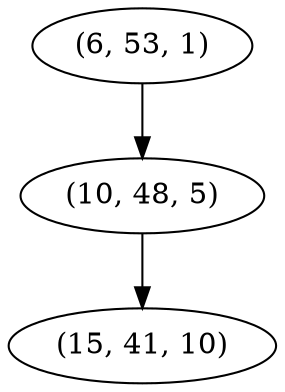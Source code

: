 digraph tree {
    "(6, 53, 1)";
    "(10, 48, 5)";
    "(15, 41, 10)";
    "(6, 53, 1)" -> "(10, 48, 5)";
    "(10, 48, 5)" -> "(15, 41, 10)";
}
